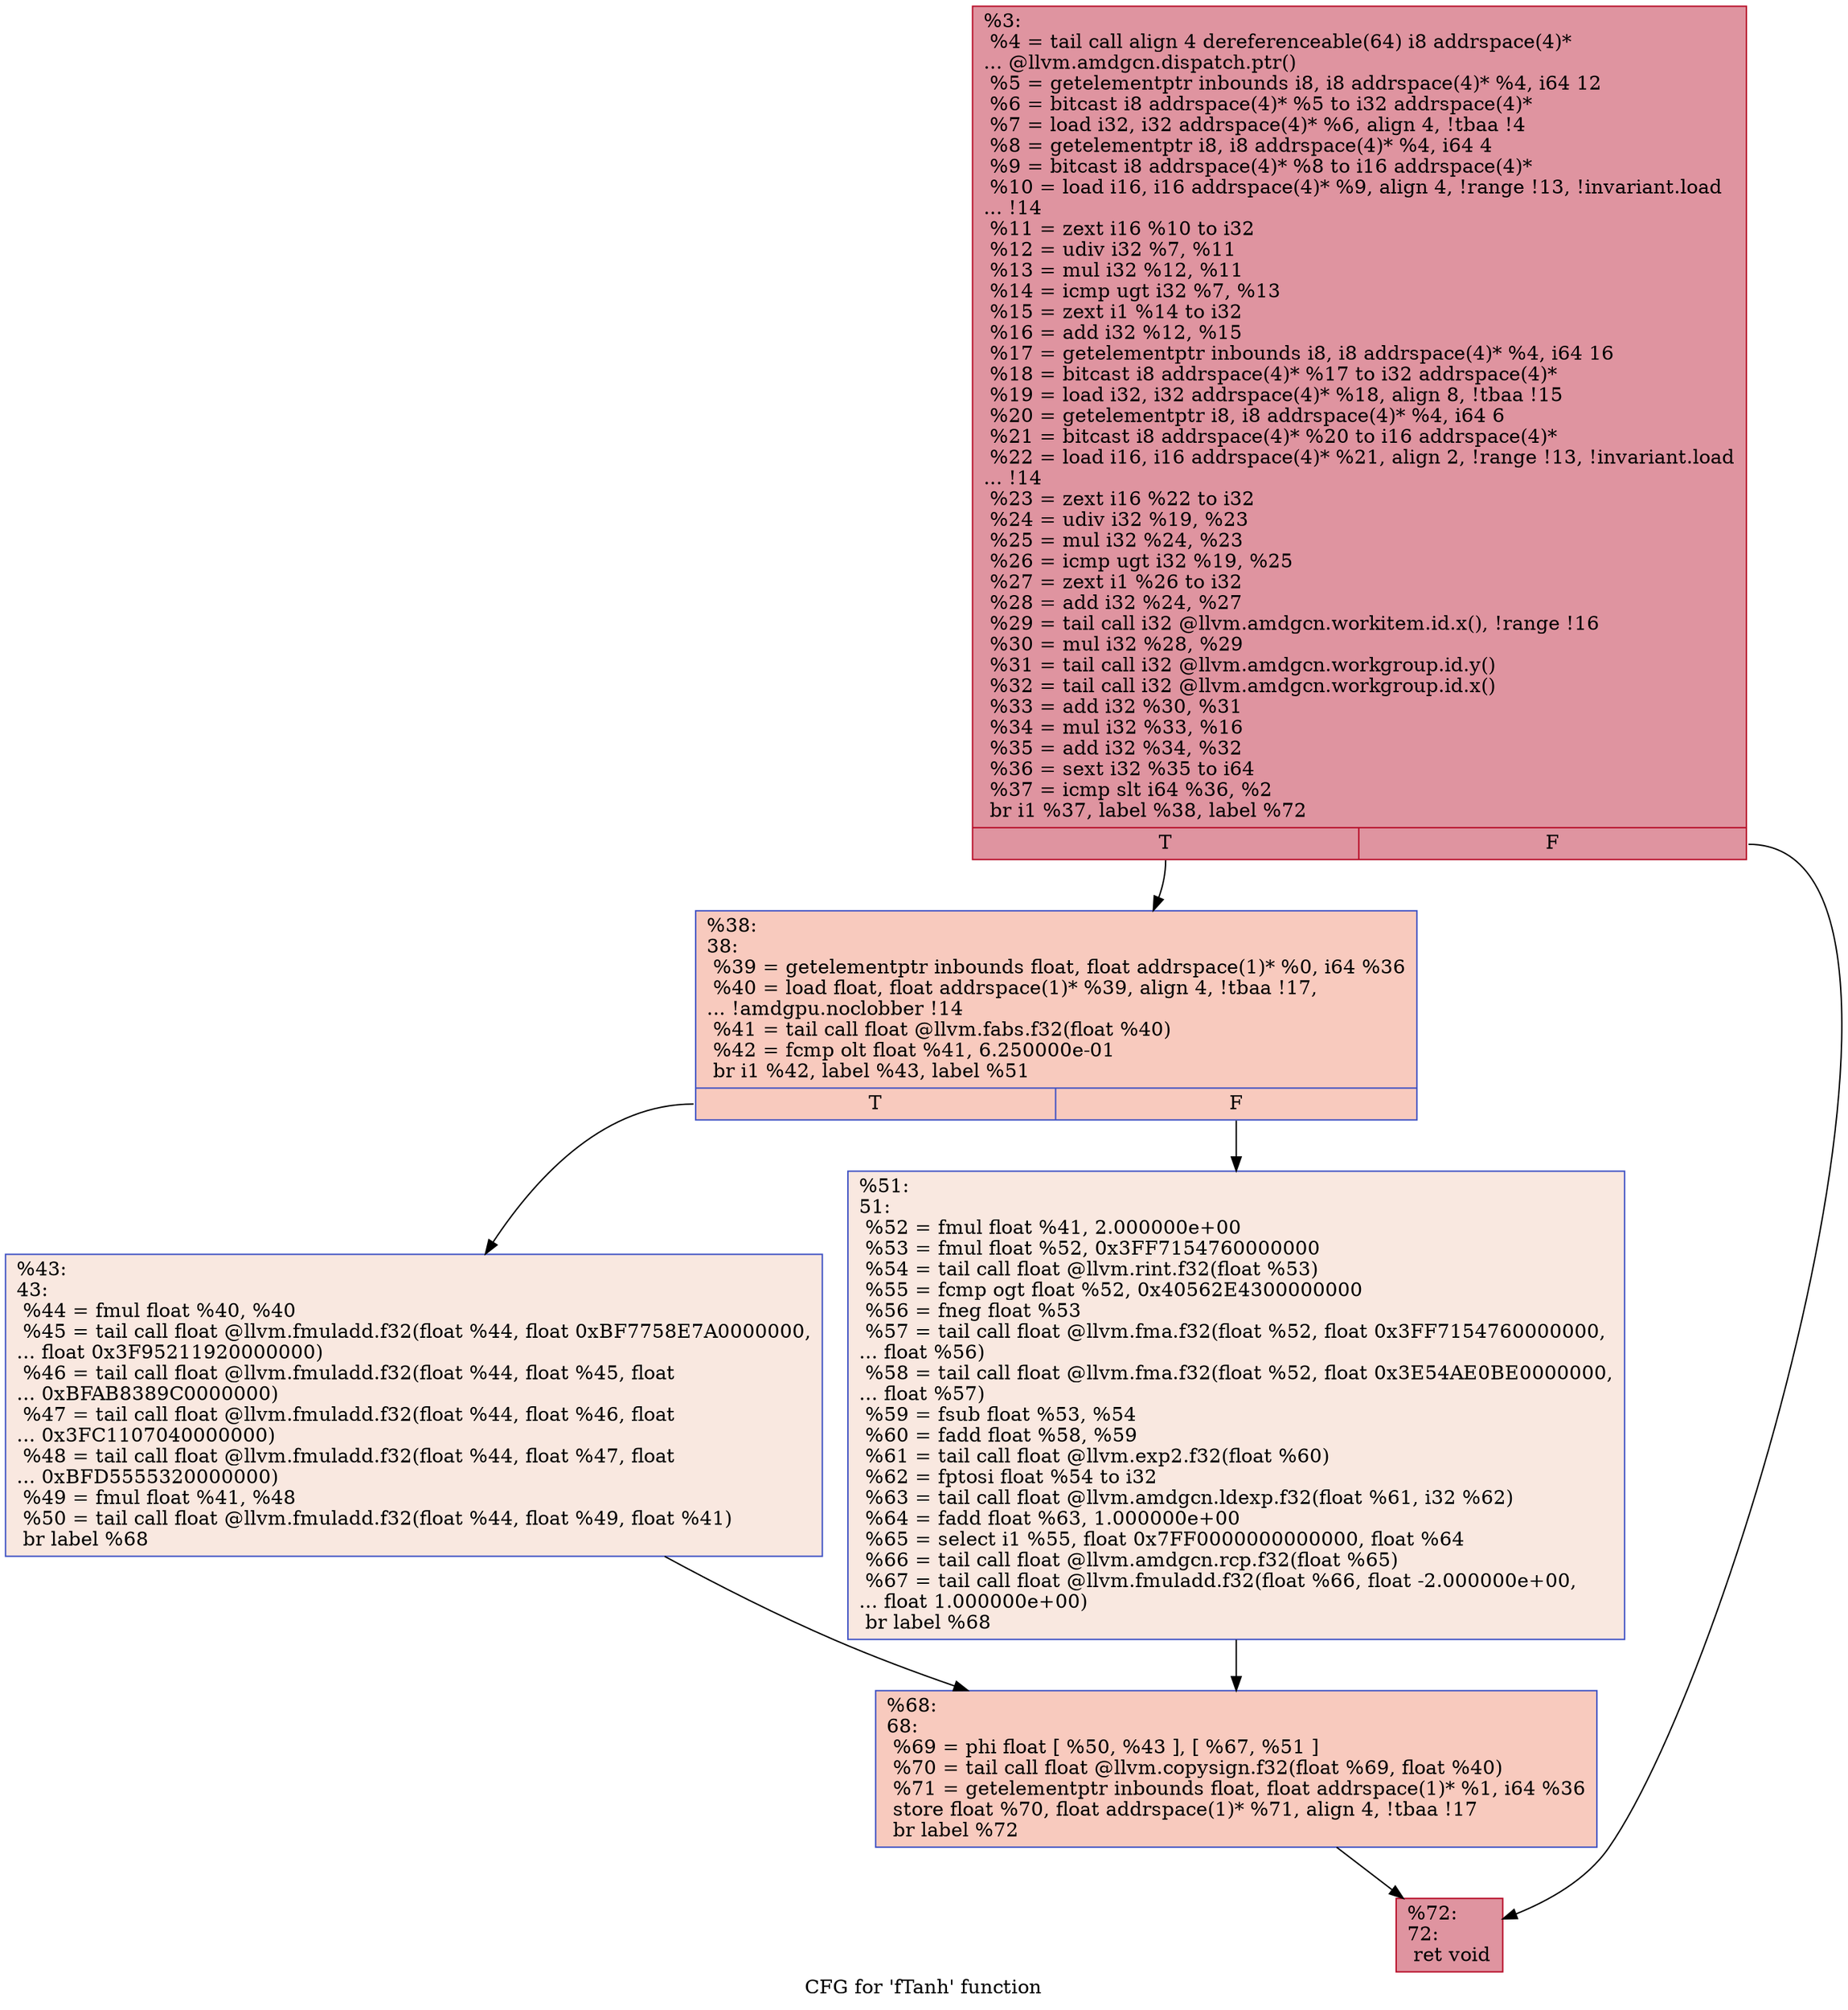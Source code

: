 digraph "CFG for 'fTanh' function" {
	label="CFG for 'fTanh' function";

	Node0x5533180 [shape=record,color="#b70d28ff", style=filled, fillcolor="#b70d2870",label="{%3:\l  %4 = tail call align 4 dereferenceable(64) i8 addrspace(4)*\l... @llvm.amdgcn.dispatch.ptr()\l  %5 = getelementptr inbounds i8, i8 addrspace(4)* %4, i64 12\l  %6 = bitcast i8 addrspace(4)* %5 to i32 addrspace(4)*\l  %7 = load i32, i32 addrspace(4)* %6, align 4, !tbaa !4\l  %8 = getelementptr i8, i8 addrspace(4)* %4, i64 4\l  %9 = bitcast i8 addrspace(4)* %8 to i16 addrspace(4)*\l  %10 = load i16, i16 addrspace(4)* %9, align 4, !range !13, !invariant.load\l... !14\l  %11 = zext i16 %10 to i32\l  %12 = udiv i32 %7, %11\l  %13 = mul i32 %12, %11\l  %14 = icmp ugt i32 %7, %13\l  %15 = zext i1 %14 to i32\l  %16 = add i32 %12, %15\l  %17 = getelementptr inbounds i8, i8 addrspace(4)* %4, i64 16\l  %18 = bitcast i8 addrspace(4)* %17 to i32 addrspace(4)*\l  %19 = load i32, i32 addrspace(4)* %18, align 8, !tbaa !15\l  %20 = getelementptr i8, i8 addrspace(4)* %4, i64 6\l  %21 = bitcast i8 addrspace(4)* %20 to i16 addrspace(4)*\l  %22 = load i16, i16 addrspace(4)* %21, align 2, !range !13, !invariant.load\l... !14\l  %23 = zext i16 %22 to i32\l  %24 = udiv i32 %19, %23\l  %25 = mul i32 %24, %23\l  %26 = icmp ugt i32 %19, %25\l  %27 = zext i1 %26 to i32\l  %28 = add i32 %24, %27\l  %29 = tail call i32 @llvm.amdgcn.workitem.id.x(), !range !16\l  %30 = mul i32 %28, %29\l  %31 = tail call i32 @llvm.amdgcn.workgroup.id.y()\l  %32 = tail call i32 @llvm.amdgcn.workgroup.id.x()\l  %33 = add i32 %30, %31\l  %34 = mul i32 %33, %16\l  %35 = add i32 %34, %32\l  %36 = sext i32 %35 to i64\l  %37 = icmp slt i64 %36, %2\l  br i1 %37, label %38, label %72\l|{<s0>T|<s1>F}}"];
	Node0x5533180:s0 -> Node0x5536f60;
	Node0x5533180:s1 -> Node0x5536ff0;
	Node0x5536f60 [shape=record,color="#3d50c3ff", style=filled, fillcolor="#ef886b70",label="{%38:\l38:                                               \l  %39 = getelementptr inbounds float, float addrspace(1)* %0, i64 %36\l  %40 = load float, float addrspace(1)* %39, align 4, !tbaa !17,\l... !amdgpu.noclobber !14\l  %41 = tail call float @llvm.fabs.f32(float %40)\l  %42 = fcmp olt float %41, 6.250000e-01\l  br i1 %42, label %43, label %51\l|{<s0>T|<s1>F}}"];
	Node0x5536f60:s0 -> Node0x55380c0;
	Node0x5536f60:s1 -> Node0x5538150;
	Node0x55380c0 [shape=record,color="#3d50c3ff", style=filled, fillcolor="#f1ccb870",label="{%43:\l43:                                               \l  %44 = fmul float %40, %40\l  %45 = tail call float @llvm.fmuladd.f32(float %44, float 0xBF7758E7A0000000,\l... float 0x3F95211920000000)\l  %46 = tail call float @llvm.fmuladd.f32(float %44, float %45, float\l... 0xBFAB8389C0000000)\l  %47 = tail call float @llvm.fmuladd.f32(float %44, float %46, float\l... 0x3FC1107040000000)\l  %48 = tail call float @llvm.fmuladd.f32(float %44, float %47, float\l... 0xBFD5555320000000)\l  %49 = fmul float %41, %48\l  %50 = tail call float @llvm.fmuladd.f32(float %44, float %49, float %41)\l  br label %68\l}"];
	Node0x55380c0 -> Node0x5538c90;
	Node0x5538150 [shape=record,color="#3d50c3ff", style=filled, fillcolor="#f1ccb870",label="{%51:\l51:                                               \l  %52 = fmul float %41, 2.000000e+00\l  %53 = fmul float %52, 0x3FF7154760000000\l  %54 = tail call float @llvm.rint.f32(float %53)\l  %55 = fcmp ogt float %52, 0x40562E4300000000\l  %56 = fneg float %53\l  %57 = tail call float @llvm.fma.f32(float %52, float 0x3FF7154760000000,\l... float %56)\l  %58 = tail call float @llvm.fma.f32(float %52, float 0x3E54AE0BE0000000,\l... float %57)\l  %59 = fsub float %53, %54\l  %60 = fadd float %58, %59\l  %61 = tail call float @llvm.exp2.f32(float %60)\l  %62 = fptosi float %54 to i32\l  %63 = tail call float @llvm.amdgcn.ldexp.f32(float %61, i32 %62)\l  %64 = fadd float %63, 1.000000e+00\l  %65 = select i1 %55, float 0x7FF0000000000000, float %64\l  %66 = tail call float @llvm.amdgcn.rcp.f32(float %65)\l  %67 = tail call float @llvm.fmuladd.f32(float %66, float -2.000000e+00,\l... float 1.000000e+00)\l  br label %68\l}"];
	Node0x5538150 -> Node0x5538c90;
	Node0x5538c90 [shape=record,color="#3d50c3ff", style=filled, fillcolor="#ef886b70",label="{%68:\l68:                                               \l  %69 = phi float [ %50, %43 ], [ %67, %51 ]\l  %70 = tail call float @llvm.copysign.f32(float %69, float %40)\l  %71 = getelementptr inbounds float, float addrspace(1)* %1, i64 %36\l  store float %70, float addrspace(1)* %71, align 4, !tbaa !17\l  br label %72\l}"];
	Node0x5538c90 -> Node0x5536ff0;
	Node0x5536ff0 [shape=record,color="#b70d28ff", style=filled, fillcolor="#b70d2870",label="{%72:\l72:                                               \l  ret void\l}"];
}
